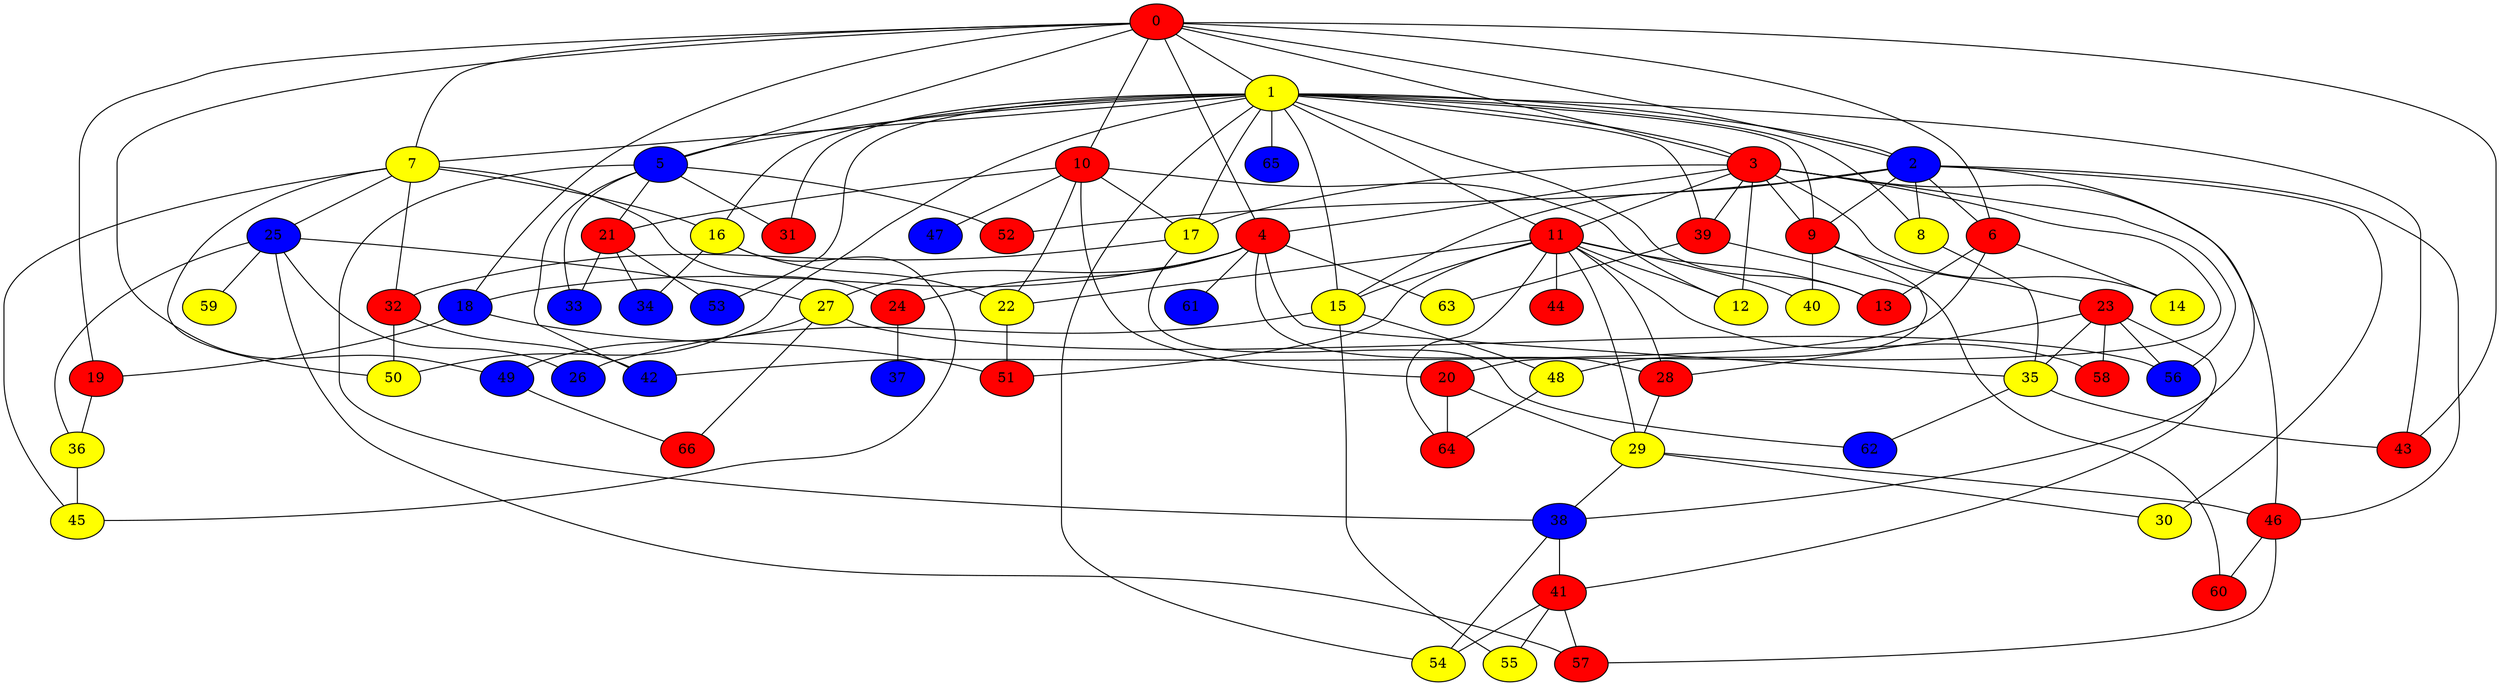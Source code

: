 graph {
0 [style = filled fillcolor = red];
1 [style = filled fillcolor = yellow];
2 [style = filled fillcolor = blue];
3 [style = filled fillcolor = red];
4 [style = filled fillcolor = red];
5 [style = filled fillcolor = blue];
6 [style = filled fillcolor = red];
7 [style = filled fillcolor = yellow];
8 [style = filled fillcolor = yellow];
9 [style = filled fillcolor = red];
10 [style = filled fillcolor = red];
11 [style = filled fillcolor = red];
12 [style = filled fillcolor = yellow];
13 [style = filled fillcolor = red];
14 [style = filled fillcolor = yellow];
15 [style = filled fillcolor = yellow];
16 [style = filled fillcolor = yellow];
17 [style = filled fillcolor = yellow];
18 [style = filled fillcolor = blue];
19 [style = filled fillcolor = red];
20 [style = filled fillcolor = red];
21 [style = filled fillcolor = red];
22 [style = filled fillcolor = yellow];
23 [style = filled fillcolor = red];
24 [style = filled fillcolor = red];
25 [style = filled fillcolor = blue];
26 [style = filled fillcolor = blue];
27 [style = filled fillcolor = yellow];
28 [style = filled fillcolor = red];
29 [style = filled fillcolor = yellow];
30 [style = filled fillcolor = yellow];
31 [style = filled fillcolor = red];
32 [style = filled fillcolor = red];
33 [style = filled fillcolor = blue];
34 [style = filled fillcolor = blue];
35 [style = filled fillcolor = yellow];
36 [style = filled fillcolor = yellow];
37 [style = filled fillcolor = blue];
38 [style = filled fillcolor = blue];
39 [style = filled fillcolor = red];
40 [style = filled fillcolor = yellow];
41 [style = filled fillcolor = red];
42 [style = filled fillcolor = blue];
43 [style = filled fillcolor = red];
44 [style = filled fillcolor = red];
45 [style = filled fillcolor = yellow];
46 [style = filled fillcolor = red];
47 [style = filled fillcolor = blue];
48 [style = filled fillcolor = yellow];
49 [style = filled fillcolor = blue];
50 [style = filled fillcolor = yellow];
51 [style = filled fillcolor = red];
52 [style = filled fillcolor = red];
53 [style = filled fillcolor = blue];
54 [style = filled fillcolor = yellow];
55 [style = filled fillcolor = yellow];
56 [style = filled fillcolor = blue];
57 [style = filled fillcolor = red];
58 [style = filled fillcolor = red];
59 [style = filled fillcolor = yellow];
60 [style = filled fillcolor = red];
61 [style = filled fillcolor = blue];
62 [style = filled fillcolor = blue];
63 [style = filled fillcolor = yellow];
64 [style = filled fillcolor = red];
65 [style = filled fillcolor = blue];
66 [style = filled fillcolor = red];
0 -- 4;
0 -- 3;
0 -- 2;
0 -- 1;
0 -- 5;
0 -- 6;
0 -- 7;
0 -- 10;
0 -- 18;
0 -- 19;
0 -- 43;
0 -- 49;
1 -- 2;
1 -- 3;
1 -- 5;
1 -- 7;
1 -- 8;
1 -- 9;
1 -- 11;
1 -- 13;
1 -- 15;
1 -- 16;
1 -- 17;
1 -- 31;
1 -- 39;
1 -- 43;
1 -- 50;
1 -- 53;
1 -- 54;
1 -- 65;
2 -- 6;
2 -- 8;
2 -- 9;
2 -- 15;
2 -- 30;
2 -- 38;
2 -- 46;
2 -- 52;
3 -- 4;
3 -- 9;
3 -- 11;
3 -- 12;
3 -- 14;
3 -- 17;
3 -- 20;
3 -- 39;
3 -- 46;
3 -- 56;
4 -- 18;
4 -- 24;
4 -- 27;
4 -- 28;
4 -- 35;
4 -- 61;
4 -- 63;
5 -- 21;
5 -- 31;
5 -- 33;
5 -- 38;
5 -- 42;
5 -- 52;
6 -- 13;
6 -- 14;
6 -- 42;
7 -- 16;
7 -- 24;
7 -- 25;
7 -- 32;
7 -- 45;
7 -- 50;
8 -- 35;
9 -- 23;
9 -- 40;
9 -- 48;
10 -- 12;
10 -- 17;
10 -- 20;
10 -- 21;
10 -- 22;
10 -- 47;
11 -- 12;
11 -- 13;
11 -- 15;
11 -- 22;
11 -- 28;
11 -- 29;
11 -- 40;
11 -- 44;
11 -- 51;
11 -- 58;
11 -- 64;
15 -- 26;
15 -- 48;
15 -- 55;
16 -- 22;
16 -- 34;
16 -- 45;
17 -- 32;
17 -- 62;
18 -- 19;
18 -- 51;
19 -- 36;
20 -- 29;
20 -- 64;
21 -- 33;
21 -- 34;
21 -- 53;
22 -- 51;
23 -- 28;
23 -- 35;
23 -- 41;
23 -- 56;
23 -- 58;
24 -- 37;
25 -- 26;
25 -- 27;
25 -- 36;
25 -- 57;
25 -- 59;
27 -- 49;
27 -- 56;
27 -- 66;
28 -- 29;
29 -- 30;
29 -- 38;
29 -- 46;
32 -- 42;
32 -- 50;
35 -- 43;
35 -- 62;
36 -- 45;
38 -- 41;
38 -- 54;
39 -- 60;
39 -- 63;
41 -- 54;
41 -- 55;
41 -- 57;
46 -- 57;
46 -- 60;
48 -- 64;
49 -- 66;
}
